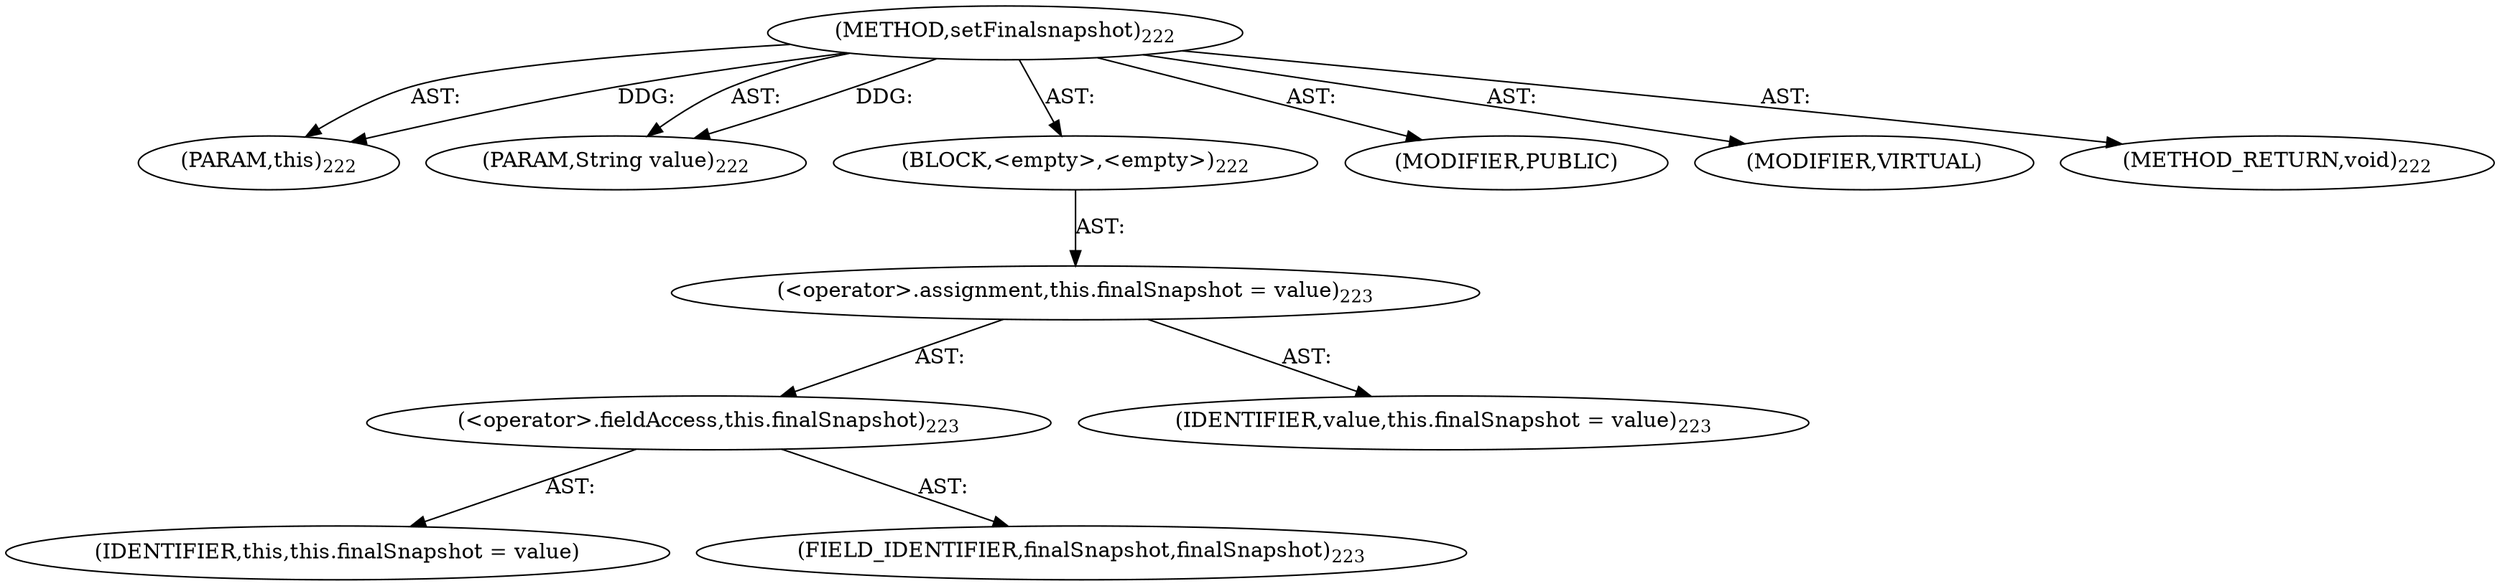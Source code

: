 digraph "setFinalsnapshot" {  
"111669149709" [label = <(METHOD,setFinalsnapshot)<SUB>222</SUB>> ]
"115964117018" [label = <(PARAM,this)<SUB>222</SUB>> ]
"115964117019" [label = <(PARAM,String value)<SUB>222</SUB>> ]
"25769803791" [label = <(BLOCK,&lt;empty&gt;,&lt;empty&gt;)<SUB>222</SUB>> ]
"30064771107" [label = <(&lt;operator&gt;.assignment,this.finalSnapshot = value)<SUB>223</SUB>> ]
"30064771108" [label = <(&lt;operator&gt;.fieldAccess,this.finalSnapshot)<SUB>223</SUB>> ]
"68719476778" [label = <(IDENTIFIER,this,this.finalSnapshot = value)> ]
"55834574865" [label = <(FIELD_IDENTIFIER,finalSnapshot,finalSnapshot)<SUB>223</SUB>> ]
"68719476779" [label = <(IDENTIFIER,value,this.finalSnapshot = value)<SUB>223</SUB>> ]
"133143986223" [label = <(MODIFIER,PUBLIC)> ]
"133143986224" [label = <(MODIFIER,VIRTUAL)> ]
"128849018893" [label = <(METHOD_RETURN,void)<SUB>222</SUB>> ]
  "111669149709" -> "115964117018"  [ label = "AST: "] 
  "111669149709" -> "115964117019"  [ label = "AST: "] 
  "111669149709" -> "25769803791"  [ label = "AST: "] 
  "111669149709" -> "133143986223"  [ label = "AST: "] 
  "111669149709" -> "133143986224"  [ label = "AST: "] 
  "111669149709" -> "128849018893"  [ label = "AST: "] 
  "25769803791" -> "30064771107"  [ label = "AST: "] 
  "30064771107" -> "30064771108"  [ label = "AST: "] 
  "30064771107" -> "68719476779"  [ label = "AST: "] 
  "30064771108" -> "68719476778"  [ label = "AST: "] 
  "30064771108" -> "55834574865"  [ label = "AST: "] 
  "111669149709" -> "115964117018"  [ label = "DDG: "] 
  "111669149709" -> "115964117019"  [ label = "DDG: "] 
}
